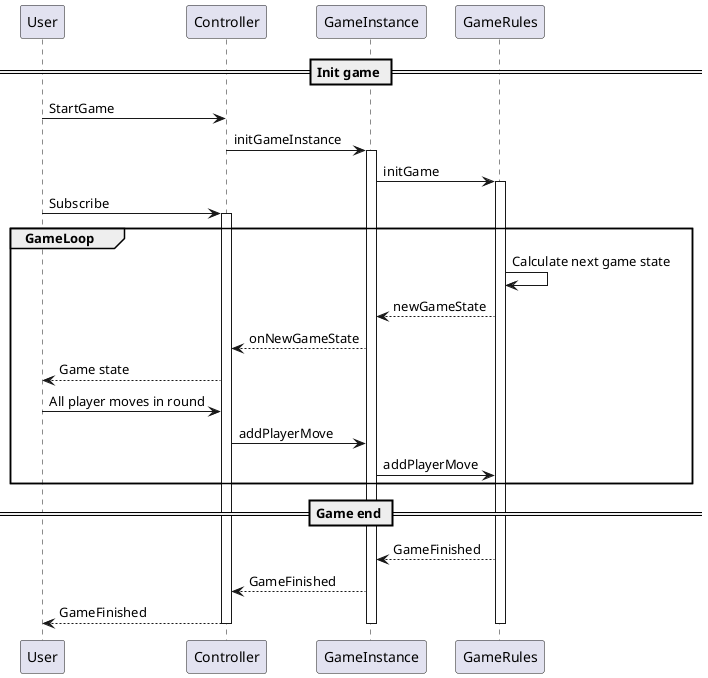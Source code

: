 @startuml
skinparam backgroundcolor transparent
participant User

== Init game ==

User -> Controller: StartGame
Controller -> GameInstance : initGameInstance
activate GameInstance

GameInstance ->  GameRules : initGame
activate GameRules

User -> Controller: Subscribe
activate Controller




group GameLoop



GameRules -> GameRules : Calculate next game state

GameRules --> GameInstance: newGameState
GameInstance --> Controller: onNewGameState
Controller --> User: Game state

User -> Controller : All player moves in round
Controller -> GameInstance : addPlayerMove
GameInstance -> GameRules : addPlayerMove





end


== Game end ==

GameRules --> GameInstance : GameFinished
GameInstance --> Controller : GameFinished
Controller --> User : GameFinished

deactivate GameRules
deactivate GameInstance
deactivate Controller
@enduml
